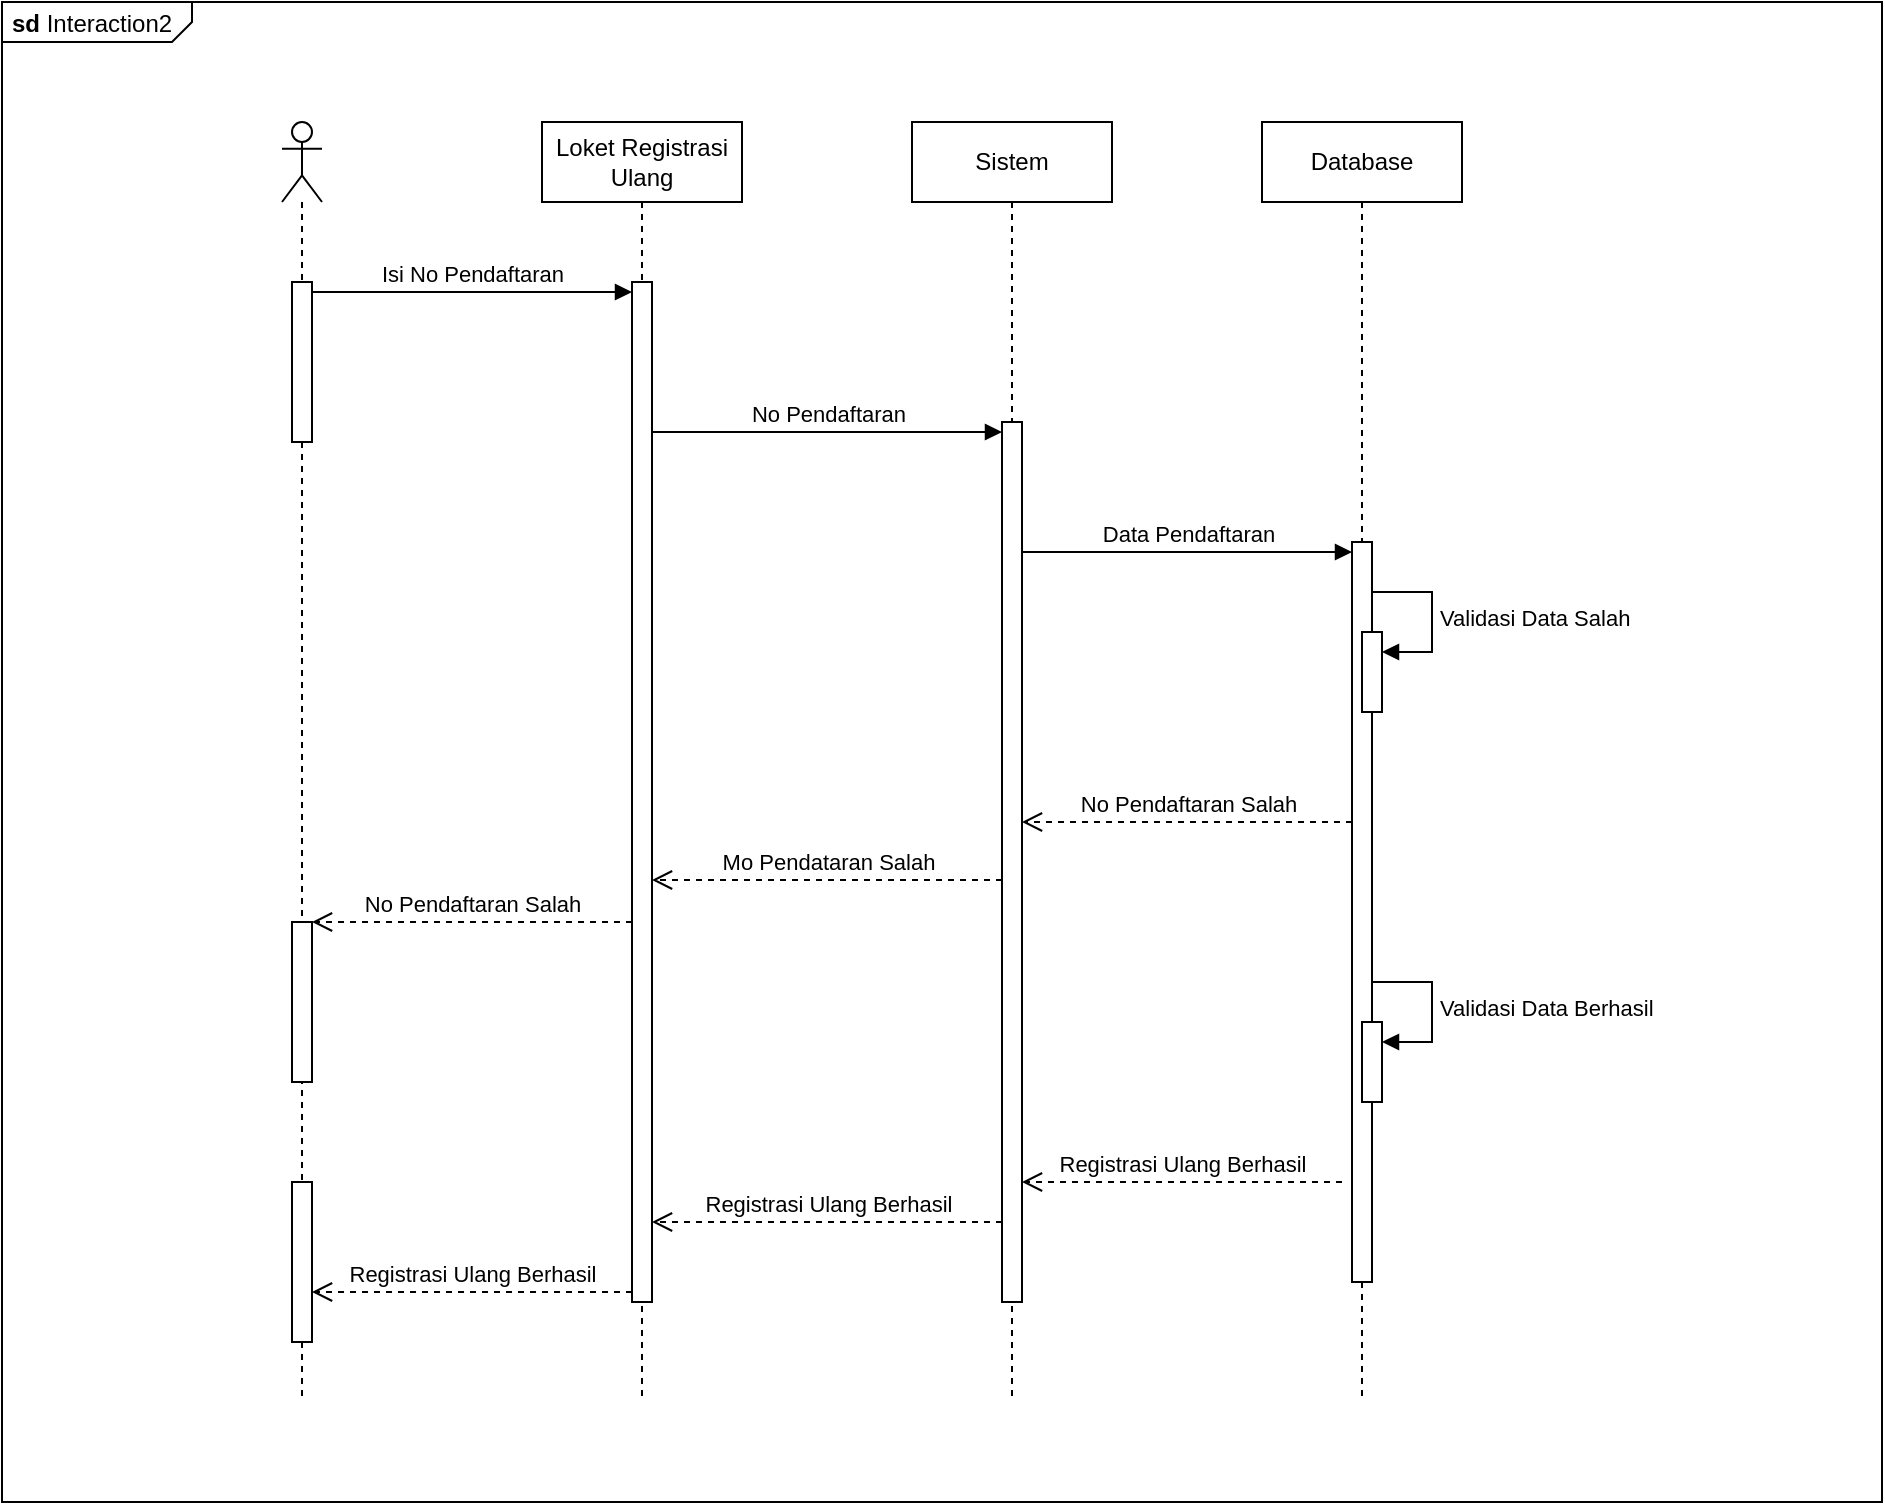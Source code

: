 <mxfile version="22.1.5" type="device">
  <diagram id="43ky6n1268hu07oklX-h" name="Page-1">
    <mxGraphModel dx="2350" dy="836" grid="1" gridSize="10" guides="1" tooltips="1" connect="1" arrows="1" fold="1" page="1" pageScale="1" pageWidth="850" pageHeight="1100" math="0" shadow="0">
      <root>
        <mxCell id="0" />
        <mxCell id="1" parent="0" />
        <mxCell id="iLyT19Dri9KDHwKTjhFe-1" value="&lt;p style=&quot;margin:0px;margin-top:4px;margin-left:5px;text-align:left;&quot;&gt;&lt;b&gt;sd&lt;/b&gt;  Interaction2&lt;/p&gt;" style="html=1;shape=mxgraph.sysml.package;overflow=fill;labelX=95;align=left;spacingLeft=5;verticalAlign=top;spacingTop=-3;" parent="1" vertex="1">
          <mxGeometry x="-30" y="50" width="940" height="750" as="geometry" />
        </mxCell>
        <mxCell id="iLyT19Dri9KDHwKTjhFe-2" value="" style="shape=umlLifeline;perimeter=lifelinePerimeter;whiteSpace=wrap;html=1;container=1;dropTarget=0;collapsible=0;recursiveResize=0;outlineConnect=0;portConstraint=eastwest;newEdgeStyle={&quot;curved&quot;:0,&quot;rounded&quot;:0};participant=umlActor;" parent="1" vertex="1">
          <mxGeometry x="110" y="110" width="20" height="640" as="geometry" />
        </mxCell>
        <mxCell id="iLyT19Dri9KDHwKTjhFe-11" value="" style="html=1;points=[[0,0,0,0,5],[0,1,0,0,-5],[1,0,0,0,5],[1,1,0,0,-5]];perimeter=orthogonalPerimeter;outlineConnect=0;targetShapes=umlLifeline;portConstraint=eastwest;newEdgeStyle={&quot;curved&quot;:0,&quot;rounded&quot;:0};" parent="iLyT19Dri9KDHwKTjhFe-2" vertex="1">
          <mxGeometry x="5" y="80" width="10" height="80" as="geometry" />
        </mxCell>
        <mxCell id="iLyT19Dri9KDHwKTjhFe-25" value="" style="html=1;points=[[0,0,0,0,5],[0,1,0,0,-5],[1,0,0,0,5],[1,1,0,0,-5]];perimeter=orthogonalPerimeter;outlineConnect=0;targetShapes=umlLifeline;portConstraint=eastwest;newEdgeStyle={&quot;curved&quot;:0,&quot;rounded&quot;:0};" parent="iLyT19Dri9KDHwKTjhFe-2" vertex="1">
          <mxGeometry x="5" y="400" width="10" height="80" as="geometry" />
        </mxCell>
        <mxCell id="-sAgIn4Xq7SSFZUueNHf-11" value="" style="html=1;points=[[0,0,0,0,5],[0,1,0,0,-5],[1,0,0,0,5],[1,1,0,0,-5]];perimeter=orthogonalPerimeter;outlineConnect=0;targetShapes=umlLifeline;portConstraint=eastwest;newEdgeStyle={&quot;curved&quot;:0,&quot;rounded&quot;:0};" parent="iLyT19Dri9KDHwKTjhFe-2" vertex="1">
          <mxGeometry x="5" y="530" width="10" height="80" as="geometry" />
        </mxCell>
        <mxCell id="iLyT19Dri9KDHwKTjhFe-3" value="Loket Registrasi Ulang" style="shape=umlLifeline;perimeter=lifelinePerimeter;whiteSpace=wrap;html=1;container=1;dropTarget=0;collapsible=0;recursiveResize=0;outlineConnect=0;portConstraint=eastwest;newEdgeStyle={&quot;curved&quot;:0,&quot;rounded&quot;:0};" parent="1" vertex="1">
          <mxGeometry x="240" y="110" width="100" height="640" as="geometry" />
        </mxCell>
        <mxCell id="iLyT19Dri9KDHwKTjhFe-12" value="" style="html=1;points=[[0,0,0,0,5],[0,1,0,0,-5],[1,0,0,0,5],[1,1,0,0,-5]];perimeter=orthogonalPerimeter;outlineConnect=0;targetShapes=umlLifeline;portConstraint=eastwest;newEdgeStyle={&quot;curved&quot;:0,&quot;rounded&quot;:0};" parent="iLyT19Dri9KDHwKTjhFe-3" vertex="1">
          <mxGeometry x="45" y="80" width="10" height="510" as="geometry" />
        </mxCell>
        <mxCell id="iLyT19Dri9KDHwKTjhFe-4" value="Sistem" style="shape=umlLifeline;perimeter=lifelinePerimeter;whiteSpace=wrap;html=1;container=1;dropTarget=0;collapsible=0;recursiveResize=0;outlineConnect=0;portConstraint=eastwest;newEdgeStyle={&quot;curved&quot;:0,&quot;rounded&quot;:0};" parent="1" vertex="1">
          <mxGeometry x="425" y="110" width="100" height="640" as="geometry" />
        </mxCell>
        <mxCell id="iLyT19Dri9KDHwKTjhFe-18" value="" style="html=1;points=[[0,0,0,0,5],[0,1,0,0,-5],[1,0,0,0,5],[1,1,0,0,-5]];perimeter=orthogonalPerimeter;outlineConnect=0;targetShapes=umlLifeline;portConstraint=eastwest;newEdgeStyle={&quot;curved&quot;:0,&quot;rounded&quot;:0};" parent="iLyT19Dri9KDHwKTjhFe-4" vertex="1">
          <mxGeometry x="45" y="150" width="10" height="440" as="geometry" />
        </mxCell>
        <mxCell id="iLyT19Dri9KDHwKTjhFe-5" value="Database" style="shape=umlLifeline;perimeter=lifelinePerimeter;whiteSpace=wrap;html=1;container=1;dropTarget=0;collapsible=0;recursiveResize=0;outlineConnect=0;portConstraint=eastwest;newEdgeStyle={&quot;curved&quot;:0,&quot;rounded&quot;:0};" parent="1" vertex="1">
          <mxGeometry x="600" y="110" width="100" height="640" as="geometry" />
        </mxCell>
        <mxCell id="iLyT19Dri9KDHwKTjhFe-19" value="" style="html=1;points=[[0,0,0,0,5],[0,1,0,0,-5],[1,0,0,0,5],[1,1,0,0,-5]];perimeter=orthogonalPerimeter;outlineConnect=0;targetShapes=umlLifeline;portConstraint=eastwest;newEdgeStyle={&quot;curved&quot;:0,&quot;rounded&quot;:0};" parent="iLyT19Dri9KDHwKTjhFe-5" vertex="1">
          <mxGeometry x="45" y="210" width="10" height="370" as="geometry" />
        </mxCell>
        <mxCell id="-sAgIn4Xq7SSFZUueNHf-1" value="" style="html=1;points=[[0,0,0,0,5],[0,1,0,0,-5],[1,0,0,0,5],[1,1,0,0,-5]];perimeter=orthogonalPerimeter;outlineConnect=0;targetShapes=umlLifeline;portConstraint=eastwest;newEdgeStyle={&quot;curved&quot;:0,&quot;rounded&quot;:0};" parent="iLyT19Dri9KDHwKTjhFe-5" vertex="1">
          <mxGeometry x="50" y="255" width="10" height="40" as="geometry" />
        </mxCell>
        <mxCell id="-sAgIn4Xq7SSFZUueNHf-2" value="Validasi Data Salah" style="html=1;align=left;spacingLeft=2;endArrow=block;rounded=0;edgeStyle=orthogonalEdgeStyle;curved=0;rounded=0;" parent="iLyT19Dri9KDHwKTjhFe-5" target="-sAgIn4Xq7SSFZUueNHf-1" edge="1">
          <mxGeometry relative="1" as="geometry">
            <mxPoint x="55" y="235" as="sourcePoint" />
            <Array as="points">
              <mxPoint x="85" y="265" />
            </Array>
          </mxGeometry>
        </mxCell>
        <mxCell id="HWjF53VC10SKJVI0cCVo-1" value="" style="html=1;points=[[0,0,0,0,5],[0,1,0,0,-5],[1,0,0,0,5],[1,1,0,0,-5]];perimeter=orthogonalPerimeter;outlineConnect=0;targetShapes=umlLifeline;portConstraint=eastwest;newEdgeStyle={&quot;curved&quot;:0,&quot;rounded&quot;:0};" vertex="1" parent="iLyT19Dri9KDHwKTjhFe-5">
          <mxGeometry x="50" y="450" width="10" height="40" as="geometry" />
        </mxCell>
        <mxCell id="HWjF53VC10SKJVI0cCVo-2" value="Validasi Data Berhasil" style="html=1;align=left;spacingLeft=2;endArrow=block;rounded=0;edgeStyle=orthogonalEdgeStyle;curved=0;rounded=0;" edge="1" target="HWjF53VC10SKJVI0cCVo-1" parent="iLyT19Dri9KDHwKTjhFe-5">
          <mxGeometry relative="1" as="geometry">
            <mxPoint x="55" y="430" as="sourcePoint" />
            <Array as="points">
              <mxPoint x="85" y="460" />
            </Array>
          </mxGeometry>
        </mxCell>
        <mxCell id="iLyT19Dri9KDHwKTjhFe-15" value="Isi No Pendaftaran" style="html=1;verticalAlign=bottom;endArrow=block;curved=0;rounded=0;entryX=0;entryY=0;entryDx=0;entryDy=5;entryPerimeter=0;" parent="1" source="iLyT19Dri9KDHwKTjhFe-11" target="iLyT19Dri9KDHwKTjhFe-12" edge="1">
          <mxGeometry width="80" relative="1" as="geometry">
            <mxPoint x="170" y="230" as="sourcePoint" />
            <mxPoint x="250" y="230" as="targetPoint" />
          </mxGeometry>
        </mxCell>
        <mxCell id="iLyT19Dri9KDHwKTjhFe-17" value="No Pendaftaran" style="html=1;verticalAlign=bottom;endArrow=block;curved=0;rounded=0;entryX=0;entryY=0;entryDx=0;entryDy=5;entryPerimeter=0;" parent="1" source="iLyT19Dri9KDHwKTjhFe-12" target="iLyT19Dri9KDHwKTjhFe-18" edge="1">
          <mxGeometry width="80" relative="1" as="geometry">
            <mxPoint x="330" y="280" as="sourcePoint" />
            <mxPoint x="410" y="280" as="targetPoint" />
          </mxGeometry>
        </mxCell>
        <mxCell id="iLyT19Dri9KDHwKTjhFe-20" value="Data Pendaftaran" style="html=1;verticalAlign=bottom;endArrow=block;curved=0;rounded=0;entryX=0;entryY=0;entryDx=0;entryDy=5;entryPerimeter=0;" parent="1" source="iLyT19Dri9KDHwKTjhFe-18" target="iLyT19Dri9KDHwKTjhFe-19" edge="1">
          <mxGeometry width="80" relative="1" as="geometry">
            <mxPoint x="490" y="325" as="sourcePoint" />
            <mxPoint x="610" y="340" as="targetPoint" />
          </mxGeometry>
        </mxCell>
        <mxCell id="iLyT19Dri9KDHwKTjhFe-23" value="No Pendaftaran Salah" style="html=1;verticalAlign=bottom;endArrow=open;dashed=1;endSize=8;curved=0;rounded=0;" parent="1" target="iLyT19Dri9KDHwKTjhFe-18" edge="1">
          <mxGeometry relative="1" as="geometry">
            <mxPoint x="645" y="460" as="sourcePoint" />
            <mxPoint x="485.0" y="460" as="targetPoint" />
          </mxGeometry>
        </mxCell>
        <mxCell id="iLyT19Dri9KDHwKTjhFe-24" value="Mo Pendataran Salah" style="html=1;verticalAlign=bottom;endArrow=open;dashed=1;endSize=8;curved=0;rounded=0;" parent="1" edge="1">
          <mxGeometry relative="1" as="geometry">
            <mxPoint x="470" y="489" as="sourcePoint" />
            <mxPoint x="295" y="489" as="targetPoint" />
          </mxGeometry>
        </mxCell>
        <mxCell id="iLyT19Dri9KDHwKTjhFe-26" value="No Pendaftaran Salah" style="html=1;verticalAlign=bottom;endArrow=open;dashed=1;endSize=8;curved=0;rounded=0;" parent="1" source="iLyT19Dri9KDHwKTjhFe-12" target="iLyT19Dri9KDHwKTjhFe-25" edge="1">
          <mxGeometry relative="1" as="geometry">
            <mxPoint x="280" y="560" as="sourcePoint" />
            <mxPoint x="160" y="560" as="targetPoint" />
          </mxGeometry>
        </mxCell>
        <mxCell id="HWjF53VC10SKJVI0cCVo-5" value="Registrasi Ulang Berhasil" style="html=1;verticalAlign=bottom;endArrow=open;dashed=1;endSize=8;curved=0;rounded=0;" edge="1" parent="1">
          <mxGeometry relative="1" as="geometry">
            <mxPoint x="640" y="640" as="sourcePoint" />
            <mxPoint x="480" y="640" as="targetPoint" />
          </mxGeometry>
        </mxCell>
        <mxCell id="HWjF53VC10SKJVI0cCVo-6" value="Registrasi Ulang Berhasil" style="html=1;verticalAlign=bottom;endArrow=open;dashed=1;endSize=8;curved=0;rounded=0;" edge="1" parent="1" target="iLyT19Dri9KDHwKTjhFe-12">
          <mxGeometry relative="1" as="geometry">
            <mxPoint x="470" y="660" as="sourcePoint" />
            <mxPoint x="390" y="660" as="targetPoint" />
          </mxGeometry>
        </mxCell>
        <mxCell id="HWjF53VC10SKJVI0cCVo-7" value="Registrasi Ulang Berhasil" style="html=1;verticalAlign=bottom;endArrow=open;dashed=1;endSize=8;curved=0;rounded=0;exitX=0;exitY=1;exitDx=0;exitDy=-5;exitPerimeter=0;" edge="1" parent="1" source="iLyT19Dri9KDHwKTjhFe-12" target="-sAgIn4Xq7SSFZUueNHf-11">
          <mxGeometry relative="1" as="geometry">
            <mxPoint x="270" y="690" as="sourcePoint" />
            <mxPoint x="190" y="690" as="targetPoint" />
          </mxGeometry>
        </mxCell>
      </root>
    </mxGraphModel>
  </diagram>
</mxfile>
